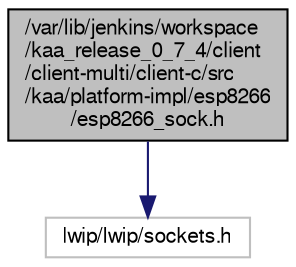 digraph "/var/lib/jenkins/workspace/kaa_release_0_7_4/client/client-multi/client-c/src/kaa/platform-impl/esp8266/esp8266_sock.h"
{
  bgcolor="transparent";
  edge [fontname="FreeSans",fontsize="10",labelfontname="FreeSans",labelfontsize="10"];
  node [fontname="FreeSans",fontsize="10",shape=record];
  Node1 [label="/var/lib/jenkins/workspace\l/kaa_release_0_7_4/client\l/client-multi/client-c/src\l/kaa/platform-impl/esp8266\l/esp8266_sock.h",height=0.2,width=0.4,color="black", fillcolor="grey75", style="filled" fontcolor="black"];
  Node1 -> Node2 [color="midnightblue",fontsize="10",style="solid",fontname="FreeSans"];
  Node2 [label="lwip/lwip/sockets.h",height=0.2,width=0.4,color="grey75"];
}
